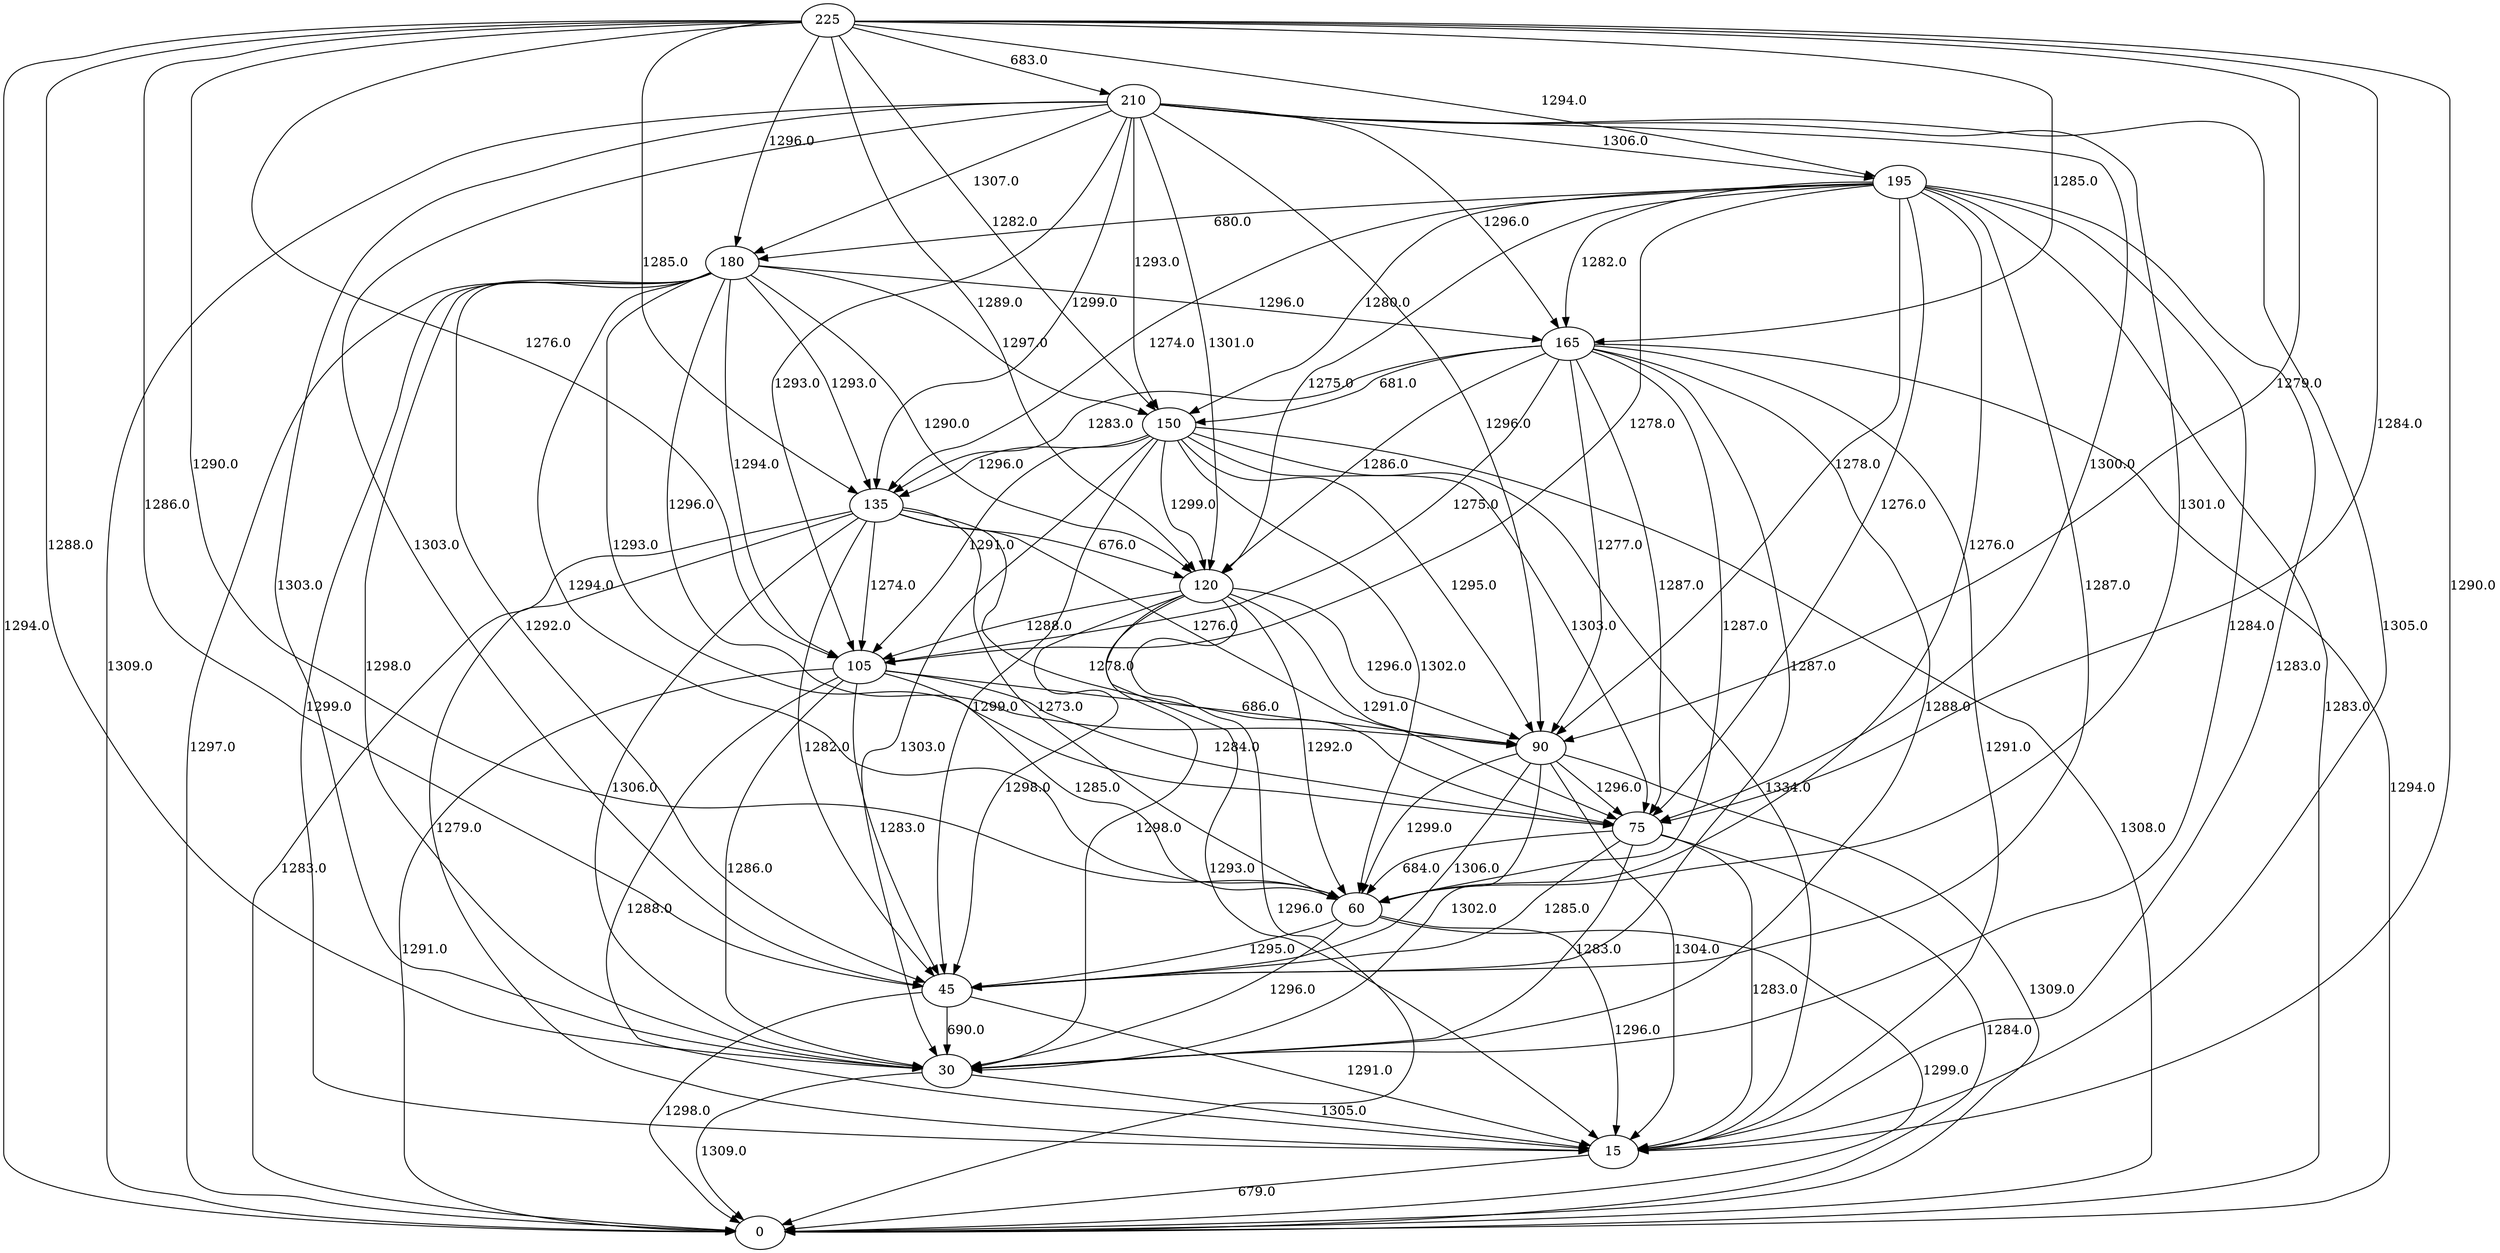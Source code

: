 digraph graphname {
0;
225;
195;
165;
135;
105;
75;
45;
15;
210;
180;
150;
120;
90;
60;
30;
225 -> 0  [weight="1294.0", label="1294.0"];
225 -> 15  [weight="1290.0", label="1290.0"];
225 -> 30  [weight="1288.0", label="1288.0"];
225 -> 45  [weight="1286.0", label="1286.0"];
225 -> 60  [weight="1290.0", label="1290.0"];
225 -> 75  [weight="1284.0", label="1284.0"];
225 -> 90  [weight="1279.0", label="1279.0"];
225 -> 105  [weight="1276.0", label="1276.0"];
225 -> 120  [weight="1289.0", label="1289.0"];
225 -> 135  [weight="1285.0", label="1285.0"];
225 -> 150  [weight="1282.0", label="1282.0"];
225 -> 165  [weight="1285.0", label="1285.0"];
225 -> 180  [weight="1296.0", label="1296.0"];
225 -> 195  [weight="1294.0", label="1294.0"];
225 -> 210  [weight="683.0", label="683.0"];
195 -> 0  [weight="1283.0", label="1283.0"];
195 -> 15  [weight="1283.0", label="1283.0"];
195 -> 30  [weight="1284.0", label="1284.0"];
195 -> 45  [weight="1287.0", label="1287.0"];
195 -> 60  [weight="1276.0", label="1276.0"];
195 -> 75  [weight="1276.0", label="1276.0"];
195 -> 90  [weight="1278.0", label="1278.0"];
195 -> 105  [weight="1278.0", label="1278.0"];
195 -> 120  [weight="1275.0", label="1275.0"];
195 -> 135  [weight="1274.0", label="1274.0"];
195 -> 150  [weight="1280.0", label="1280.0"];
195 -> 165  [weight="1282.0", label="1282.0"];
195 -> 180  [weight="680.0", label="680.0"];
165 -> 0  [weight="1294.0", label="1294.0"];
165 -> 15  [weight="1291.0", label="1291.0"];
165 -> 30  [weight="1288.0", label="1288.0"];
165 -> 45  [weight="1287.0", label="1287.0"];
165 -> 60  [weight="1287.0", label="1287.0"];
165 -> 75  [weight="1287.0", label="1287.0"];
165 -> 90  [weight="1277.0", label="1277.0"];
165 -> 105  [weight="1275.0", label="1275.0"];
165 -> 120  [weight="1286.0", label="1286.0"];
165 -> 135  [weight="1283.0", label="1283.0"];
165 -> 150  [weight="681.0", label="681.0"];
135 -> 0  [weight="1283.0", label="1283.0"];
135 -> 15  [weight="1279.0", label="1279.0"];
135 -> 30  [weight="1306.0", label="1306.0"];
135 -> 45  [weight="1282.0", label="1282.0"];
135 -> 60  [weight="1273.0", label="1273.0"];
135 -> 75  [weight="1278.0", label="1278.0"];
135 -> 90  [weight="1276.0", label="1276.0"];
135 -> 105  [weight="1274.0", label="1274.0"];
135 -> 120  [weight="676.0", label="676.0"];
105 -> 0  [weight="1291.0", label="1291.0"];
105 -> 15  [weight="1288.0", label="1288.0"];
105 -> 30  [weight="1286.0", label="1286.0"];
105 -> 45  [weight="1283.0", label="1283.0"];
105 -> 60  [weight="1285.0", label="1285.0"];
105 -> 75  [weight="1284.0", label="1284.0"];
105 -> 90  [weight="686.0", label="686.0"];
75 -> 0  [weight="1284.0", label="1284.0"];
75 -> 15  [weight="1283.0", label="1283.0"];
75 -> 30  [weight="1283.0", label="1283.0"];
75 -> 45  [weight="1285.0", label="1285.0"];
75 -> 60  [weight="684.0", label="684.0"];
45 -> 0  [weight="1298.0", label="1298.0"];
45 -> 15  [weight="1291.0", label="1291.0"];
45 -> 30  [weight="690.0", label="690.0"];
15 -> 0  [weight="679.0", label="679.0"];
210 -> 0  [weight="1309.0", label="1309.0"];
210 -> 15  [weight="1305.0", label="1305.0"];
210 -> 30  [weight="1303.0", label="1303.0"];
210 -> 45  [weight="1303.0", label="1303.0"];
210 -> 60  [weight="1301.0", label="1301.0"];
210 -> 75  [weight="1300.0", label="1300.0"];
210 -> 90  [weight="1296.0", label="1296.0"];
210 -> 105  [weight="1293.0", label="1293.0"];
210 -> 120  [weight="1301.0", label="1301.0"];
210 -> 135  [weight="1299.0", label="1299.0"];
210 -> 150  [weight="1293.0", label="1293.0"];
210 -> 165  [weight="1296.0", label="1296.0"];
210 -> 180  [weight="1307.0", label="1307.0"];
210 -> 195  [weight="1306.0", label="1306.0"];
180 -> 0  [weight="1297.0", label="1297.0"];
180 -> 15  [weight="1299.0", label="1299.0"];
180 -> 30  [weight="1298.0", label="1298.0"];
180 -> 45  [weight="1292.0", label="1292.0"];
180 -> 60  [weight="1294.0", label="1294.0"];
180 -> 75  [weight="1293.0", label="1293.0"];
180 -> 90  [weight="1296.0", label="1296.0"];
180 -> 105  [weight="1294.0", label="1294.0"];
180 -> 120  [weight="1290.0", label="1290.0"];
180 -> 135  [weight="1293.0", label="1293.0"];
180 -> 150  [weight="1297.0", label="1297.0"];
180 -> 165  [weight="1296.0", label="1296.0"];
150 -> 0  [weight="1308.0", label="1308.0"];
150 -> 15  [weight="1334.0", label="1334.0"];
150 -> 30  [weight="1303.0", label="1303.0"];
150 -> 45  [weight="1299.0", label="1299.0"];
150 -> 60  [weight="1302.0", label="1302.0"];
150 -> 75  [weight="1303.0", label="1303.0"];
150 -> 90  [weight="1295.0", label="1295.0"];
150 -> 105  [weight="1291.0", label="1291.0"];
150 -> 120  [weight="1299.0", label="1299.0"];
150 -> 135  [weight="1296.0", label="1296.0"];
120 -> 0  [weight="1296.0", label="1296.0"];
120 -> 15  [weight="1293.0", label="1293.0"];
120 -> 30  [weight="1298.0", label="1298.0"];
120 -> 45  [weight="1298.0", label="1298.0"];
120 -> 60  [weight="1292.0", label="1292.0"];
120 -> 75  [weight="1291.0", label="1291.0"];
120 -> 90  [weight="1296.0", label="1296.0"];
120 -> 105  [weight="1288.0", label="1288.0"];
90 -> 0  [weight="1309.0", label="1309.0"];
90 -> 15  [weight="1304.0", label="1304.0"];
90 -> 30  [weight="1302.0", label="1302.0"];
90 -> 45  [weight="1306.0", label="1306.0"];
90 -> 60  [weight="1299.0", label="1299.0"];
90 -> 75  [weight="1296.0", label="1296.0"];
60 -> 0  [weight="1299.0", label="1299.0"];
60 -> 15  [weight="1296.0", label="1296.0"];
60 -> 30  [weight="1296.0", label="1296.0"];
60 -> 45  [weight="1295.0", label="1295.0"];
30 -> 0  [weight="1309.0", label="1309.0"];
30 -> 15  [weight="1305.0", label="1305.0"];
}
